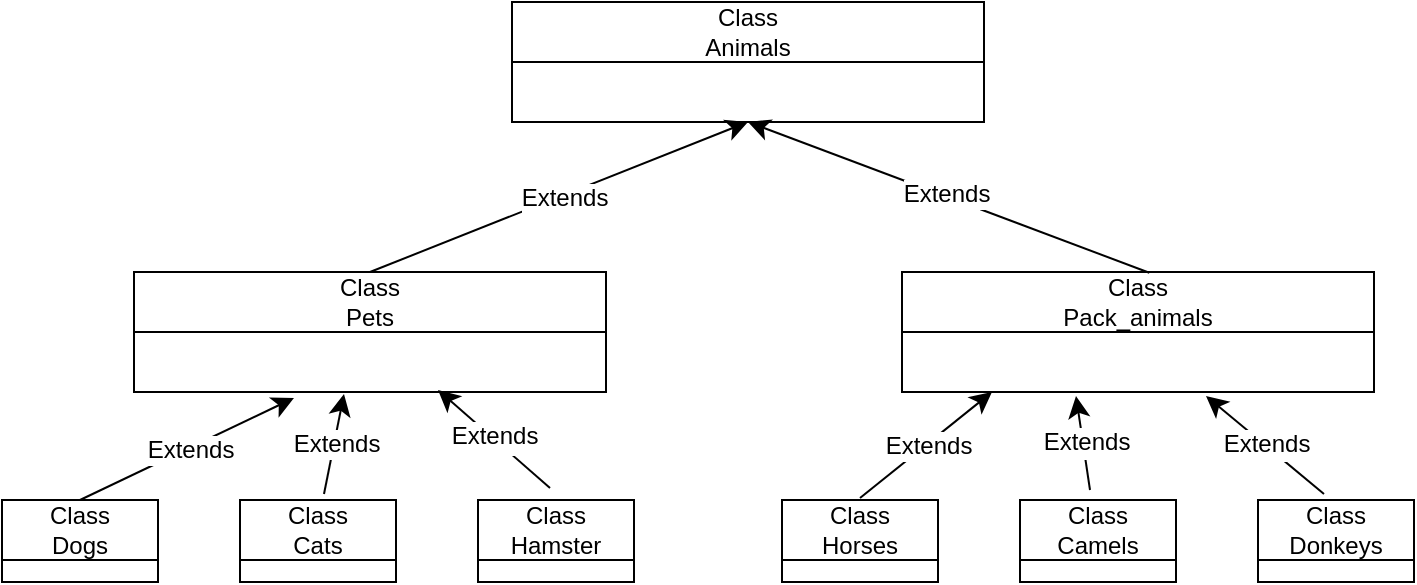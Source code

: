 <mxfile version="23.1.6" type="device">
  <diagram name="Страница — 1" id="zH9JzPqyWmbiLqWfGP9T">
    <mxGraphModel dx="1132" dy="874" grid="0" gridSize="10" guides="1" tooltips="1" connect="1" arrows="1" fold="1" page="0" pageScale="1" pageWidth="827" pageHeight="1169" math="0" shadow="0">
      <root>
        <mxCell id="0" />
        <mxCell id="1" parent="0" />
        <mxCell id="67bxBOq4B8Fmjtbfpx6i-1" value="Class&lt;br&gt;Animals" style="swimlane;fontStyle=0;childLayout=stackLayout;horizontal=1;startSize=30;horizontalStack=0;resizeParent=1;resizeParentMax=0;resizeLast=0;collapsible=1;marginBottom=0;whiteSpace=wrap;html=1;" vertex="1" parent="1">
          <mxGeometry x="38" y="-154" width="236" height="60" as="geometry">
            <mxRectangle x="38" y="-154" width="78" height="41" as="alternateBounds" />
          </mxGeometry>
        </mxCell>
        <mxCell id="67bxBOq4B8Fmjtbfpx6i-5" value="Class&lt;br&gt;Pets" style="swimlane;fontStyle=0;childLayout=stackLayout;horizontal=1;startSize=30;horizontalStack=0;resizeParent=1;resizeParentMax=0;resizeLast=0;collapsible=1;marginBottom=0;whiteSpace=wrap;html=1;" vertex="1" parent="1">
          <mxGeometry x="-151" y="-19" width="236" height="60" as="geometry">
            <mxRectangle x="38" y="-154" width="78" height="41" as="alternateBounds" />
          </mxGeometry>
        </mxCell>
        <mxCell id="67bxBOq4B8Fmjtbfpx6i-6" value="Class&lt;br&gt;Pack_animals" style="swimlane;fontStyle=0;childLayout=stackLayout;horizontal=1;startSize=30;horizontalStack=0;resizeParent=1;resizeParentMax=0;resizeLast=0;collapsible=1;marginBottom=0;whiteSpace=wrap;html=1;" vertex="1" parent="1">
          <mxGeometry x="233" y="-19" width="236" height="60" as="geometry">
            <mxRectangle x="38" y="-154" width="78" height="41" as="alternateBounds" />
          </mxGeometry>
        </mxCell>
        <mxCell id="67bxBOq4B8Fmjtbfpx6i-7" value="Class&lt;br&gt;Dogs" style="swimlane;fontStyle=0;childLayout=stackLayout;horizontal=1;startSize=30;horizontalStack=0;resizeParent=1;resizeParentMax=0;resizeLast=0;collapsible=1;marginBottom=0;whiteSpace=wrap;html=1;" vertex="1" collapsed="1" parent="1">
          <mxGeometry x="-217" y="95" width="78" height="41" as="geometry">
            <mxRectangle x="-217" y="95" width="236" height="60" as="alternateBounds" />
          </mxGeometry>
        </mxCell>
        <mxCell id="67bxBOq4B8Fmjtbfpx6i-8" value="Class&lt;br&gt;Cats" style="swimlane;fontStyle=0;childLayout=stackLayout;horizontal=1;startSize=30;horizontalStack=0;resizeParent=1;resizeParentMax=0;resizeLast=0;collapsible=1;marginBottom=0;whiteSpace=wrap;html=1;" vertex="1" collapsed="1" parent="1">
          <mxGeometry x="-98" y="95" width="78" height="41" as="geometry">
            <mxRectangle x="-217" y="95" width="236" height="60" as="alternateBounds" />
          </mxGeometry>
        </mxCell>
        <mxCell id="67bxBOq4B8Fmjtbfpx6i-9" value="Class&lt;br&gt;Hamster" style="swimlane;fontStyle=0;childLayout=stackLayout;horizontal=1;startSize=30;horizontalStack=0;resizeParent=1;resizeParentMax=0;resizeLast=0;collapsible=1;marginBottom=0;whiteSpace=wrap;html=1;" vertex="1" collapsed="1" parent="1">
          <mxGeometry x="21" y="95" width="78" height="41" as="geometry">
            <mxRectangle x="-217" y="95" width="236" height="60" as="alternateBounds" />
          </mxGeometry>
        </mxCell>
        <mxCell id="67bxBOq4B8Fmjtbfpx6i-10" value="Class&lt;br&gt;Horses" style="swimlane;fontStyle=0;childLayout=stackLayout;horizontal=1;startSize=30;horizontalStack=0;resizeParent=1;resizeParentMax=0;resizeLast=0;collapsible=1;marginBottom=0;whiteSpace=wrap;html=1;" vertex="1" collapsed="1" parent="1">
          <mxGeometry x="173" y="95" width="78" height="41" as="geometry">
            <mxRectangle x="-217" y="95" width="236" height="60" as="alternateBounds" />
          </mxGeometry>
        </mxCell>
        <mxCell id="67bxBOq4B8Fmjtbfpx6i-11" value="Class&lt;br&gt;Camels" style="swimlane;fontStyle=0;childLayout=stackLayout;horizontal=1;startSize=30;horizontalStack=0;resizeParent=1;resizeParentMax=0;resizeLast=0;collapsible=1;marginBottom=0;whiteSpace=wrap;html=1;" vertex="1" collapsed="1" parent="1">
          <mxGeometry x="292" y="95" width="78" height="41" as="geometry">
            <mxRectangle x="-217" y="95" width="236" height="60" as="alternateBounds" />
          </mxGeometry>
        </mxCell>
        <mxCell id="67bxBOq4B8Fmjtbfpx6i-12" value="Class&lt;br&gt;Donkeys" style="swimlane;fontStyle=0;childLayout=stackLayout;horizontal=1;startSize=30;horizontalStack=0;resizeParent=1;resizeParentMax=0;resizeLast=0;collapsible=1;marginBottom=0;whiteSpace=wrap;html=1;" vertex="1" collapsed="1" parent="1">
          <mxGeometry x="411" y="95" width="78" height="41" as="geometry">
            <mxRectangle x="-217" y="95" width="236" height="60" as="alternateBounds" />
          </mxGeometry>
        </mxCell>
        <mxCell id="67bxBOq4B8Fmjtbfpx6i-15" value="" style="endArrow=classic;html=1;rounded=0;fontSize=12;startSize=8;endSize=8;exitX=0.5;exitY=0;exitDx=0;exitDy=0;" edge="1" parent="1" source="67bxBOq4B8Fmjtbfpx6i-7">
          <mxGeometry relative="1" as="geometry">
            <mxPoint x="120" y="100" as="sourcePoint" />
            <mxPoint x="-71" y="44" as="targetPoint" />
          </mxGeometry>
        </mxCell>
        <mxCell id="67bxBOq4B8Fmjtbfpx6i-16" value="Label" style="edgeLabel;resizable=0;html=1;fontSize=12;;align=center;verticalAlign=middle;" connectable="0" vertex="1" parent="67bxBOq4B8Fmjtbfpx6i-15">
          <mxGeometry relative="1" as="geometry" />
        </mxCell>
        <mxCell id="67bxBOq4B8Fmjtbfpx6i-21" value="Extends" style="edgeLabel;html=1;align=center;verticalAlign=middle;resizable=0;points=[];fontSize=12;" vertex="1" connectable="0" parent="67bxBOq4B8Fmjtbfpx6i-15">
          <mxGeometry x="0.019" y="-1" relative="1" as="geometry">
            <mxPoint as="offset" />
          </mxGeometry>
        </mxCell>
        <mxCell id="67bxBOq4B8Fmjtbfpx6i-22" value="" style="endArrow=classic;html=1;rounded=0;fontSize=12;startSize=8;endSize=8;" edge="1" parent="1">
          <mxGeometry relative="1" as="geometry">
            <mxPoint x="-56" y="92" as="sourcePoint" />
            <mxPoint x="-46" y="42" as="targetPoint" />
          </mxGeometry>
        </mxCell>
        <mxCell id="67bxBOq4B8Fmjtbfpx6i-23" value="Label" style="edgeLabel;resizable=0;html=1;fontSize=12;;align=center;verticalAlign=middle;" connectable="0" vertex="1" parent="67bxBOq4B8Fmjtbfpx6i-22">
          <mxGeometry relative="1" as="geometry" />
        </mxCell>
        <mxCell id="67bxBOq4B8Fmjtbfpx6i-24" value="Extends" style="edgeLabel;html=1;align=center;verticalAlign=middle;resizable=0;points=[];fontSize=12;" vertex="1" connectable="0" parent="67bxBOq4B8Fmjtbfpx6i-22">
          <mxGeometry x="0.019" y="-1" relative="1" as="geometry">
            <mxPoint as="offset" />
          </mxGeometry>
        </mxCell>
        <mxCell id="67bxBOq4B8Fmjtbfpx6i-25" value="" style="endArrow=classic;html=1;rounded=0;fontSize=12;startSize=8;endSize=8;" edge="1" parent="1">
          <mxGeometry relative="1" as="geometry">
            <mxPoint x="57" y="89" as="sourcePoint" />
            <mxPoint x="1" y="40" as="targetPoint" />
          </mxGeometry>
        </mxCell>
        <mxCell id="67bxBOq4B8Fmjtbfpx6i-26" value="Label" style="edgeLabel;resizable=0;html=1;fontSize=12;;align=center;verticalAlign=middle;" connectable="0" vertex="1" parent="67bxBOq4B8Fmjtbfpx6i-25">
          <mxGeometry relative="1" as="geometry" />
        </mxCell>
        <mxCell id="67bxBOq4B8Fmjtbfpx6i-27" value="Extends" style="edgeLabel;html=1;align=center;verticalAlign=middle;resizable=0;points=[];fontSize=12;" vertex="1" connectable="0" parent="67bxBOq4B8Fmjtbfpx6i-25">
          <mxGeometry x="0.019" y="-1" relative="1" as="geometry">
            <mxPoint as="offset" />
          </mxGeometry>
        </mxCell>
        <mxCell id="67bxBOq4B8Fmjtbfpx6i-28" value="" style="endArrow=classic;html=1;rounded=0;fontSize=12;startSize=8;endSize=8;" edge="1" parent="1">
          <mxGeometry relative="1" as="geometry">
            <mxPoint x="212" y="94" as="sourcePoint" />
            <mxPoint x="278" y="41" as="targetPoint" />
          </mxGeometry>
        </mxCell>
        <mxCell id="67bxBOq4B8Fmjtbfpx6i-29" value="Label" style="edgeLabel;resizable=0;html=1;fontSize=12;;align=center;verticalAlign=middle;" connectable="0" vertex="1" parent="67bxBOq4B8Fmjtbfpx6i-28">
          <mxGeometry relative="1" as="geometry" />
        </mxCell>
        <mxCell id="67bxBOq4B8Fmjtbfpx6i-30" value="Extends" style="edgeLabel;html=1;align=center;verticalAlign=middle;resizable=0;points=[];fontSize=12;" vertex="1" connectable="0" parent="67bxBOq4B8Fmjtbfpx6i-28">
          <mxGeometry x="0.019" y="-1" relative="1" as="geometry">
            <mxPoint as="offset" />
          </mxGeometry>
        </mxCell>
        <mxCell id="67bxBOq4B8Fmjtbfpx6i-31" value="" style="endArrow=classic;html=1;rounded=0;fontSize=12;startSize=8;endSize=8;" edge="1" parent="1">
          <mxGeometry relative="1" as="geometry">
            <mxPoint x="327" y="90" as="sourcePoint" />
            <mxPoint x="320" y="43" as="targetPoint" />
          </mxGeometry>
        </mxCell>
        <mxCell id="67bxBOq4B8Fmjtbfpx6i-32" value="Label" style="edgeLabel;resizable=0;html=1;fontSize=12;;align=center;verticalAlign=middle;" connectable="0" vertex="1" parent="67bxBOq4B8Fmjtbfpx6i-31">
          <mxGeometry relative="1" as="geometry" />
        </mxCell>
        <mxCell id="67bxBOq4B8Fmjtbfpx6i-33" value="Extends" style="edgeLabel;html=1;align=center;verticalAlign=middle;resizable=0;points=[];fontSize=12;" vertex="1" connectable="0" parent="67bxBOq4B8Fmjtbfpx6i-31">
          <mxGeometry x="0.019" y="-1" relative="1" as="geometry">
            <mxPoint as="offset" />
          </mxGeometry>
        </mxCell>
        <mxCell id="67bxBOq4B8Fmjtbfpx6i-34" value="" style="endArrow=classic;html=1;rounded=0;fontSize=12;startSize=8;endSize=8;" edge="1" parent="1">
          <mxGeometry relative="1" as="geometry">
            <mxPoint x="444" y="92" as="sourcePoint" />
            <mxPoint x="385" y="43" as="targetPoint" />
          </mxGeometry>
        </mxCell>
        <mxCell id="67bxBOq4B8Fmjtbfpx6i-35" value="Label" style="edgeLabel;resizable=0;html=1;fontSize=12;;align=center;verticalAlign=middle;" connectable="0" vertex="1" parent="67bxBOq4B8Fmjtbfpx6i-34">
          <mxGeometry relative="1" as="geometry" />
        </mxCell>
        <mxCell id="67bxBOq4B8Fmjtbfpx6i-36" value="Extends" style="edgeLabel;html=1;align=center;verticalAlign=middle;resizable=0;points=[];fontSize=12;" vertex="1" connectable="0" parent="67bxBOq4B8Fmjtbfpx6i-34">
          <mxGeometry x="0.019" y="-1" relative="1" as="geometry">
            <mxPoint as="offset" />
          </mxGeometry>
        </mxCell>
        <mxCell id="67bxBOq4B8Fmjtbfpx6i-40" value="" style="endArrow=classic;html=1;rounded=0;fontSize=12;startSize=8;endSize=8;entryX=0.5;entryY=1;entryDx=0;entryDy=0;exitX=0.5;exitY=0;exitDx=0;exitDy=0;" edge="1" parent="1" source="67bxBOq4B8Fmjtbfpx6i-5" target="67bxBOq4B8Fmjtbfpx6i-1">
          <mxGeometry relative="1" as="geometry">
            <mxPoint x="-46" y="102" as="sourcePoint" />
            <mxPoint x="-36" y="52" as="targetPoint" />
          </mxGeometry>
        </mxCell>
        <mxCell id="67bxBOq4B8Fmjtbfpx6i-41" value="Label" style="edgeLabel;resizable=0;html=1;fontSize=12;;align=center;verticalAlign=middle;" connectable="0" vertex="1" parent="67bxBOq4B8Fmjtbfpx6i-40">
          <mxGeometry relative="1" as="geometry" />
        </mxCell>
        <mxCell id="67bxBOq4B8Fmjtbfpx6i-42" value="Extends" style="edgeLabel;html=1;align=center;verticalAlign=middle;resizable=0;points=[];fontSize=12;" vertex="1" connectable="0" parent="67bxBOq4B8Fmjtbfpx6i-40">
          <mxGeometry x="0.019" y="-1" relative="1" as="geometry">
            <mxPoint as="offset" />
          </mxGeometry>
        </mxCell>
        <mxCell id="67bxBOq4B8Fmjtbfpx6i-43" value="" style="endArrow=classic;html=1;rounded=0;fontSize=12;startSize=8;endSize=8;entryX=0.5;entryY=1;entryDx=0;entryDy=0;exitX=0.524;exitY=0.006;exitDx=0;exitDy=0;exitPerimeter=0;" edge="1" parent="1" source="67bxBOq4B8Fmjtbfpx6i-6" target="67bxBOq4B8Fmjtbfpx6i-1">
          <mxGeometry relative="1" as="geometry">
            <mxPoint x="355" y="-26" as="sourcePoint" />
            <mxPoint x="166" y="-84" as="targetPoint" />
          </mxGeometry>
        </mxCell>
        <mxCell id="67bxBOq4B8Fmjtbfpx6i-44" value="Label" style="edgeLabel;resizable=0;html=1;fontSize=12;;align=center;verticalAlign=middle;" connectable="0" vertex="1" parent="67bxBOq4B8Fmjtbfpx6i-43">
          <mxGeometry relative="1" as="geometry" />
        </mxCell>
        <mxCell id="67bxBOq4B8Fmjtbfpx6i-45" value="Extends" style="edgeLabel;html=1;align=center;verticalAlign=middle;resizable=0;points=[];fontSize=12;" vertex="1" connectable="0" parent="67bxBOq4B8Fmjtbfpx6i-43">
          <mxGeometry x="0.019" y="-1" relative="1" as="geometry">
            <mxPoint as="offset" />
          </mxGeometry>
        </mxCell>
      </root>
    </mxGraphModel>
  </diagram>
</mxfile>
